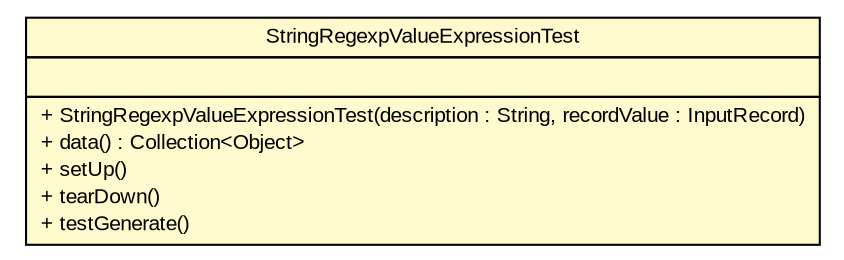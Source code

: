 #!/usr/local/bin/dot
#
# Class diagram 
# Generated by UMLGraph version R5_6 (http://www.umlgraph.org/)
#

digraph G {
	edge [fontname="arial",fontsize=10,labelfontname="arial",labelfontsize=10];
	node [fontname="arial",fontsize=10,shape=plaintext];
	nodesep=0.25;
	ranksep=0.5;
	// com.github.mkolisnyk.aerial.expressions.value.StringRegexpValueExpressionTest
	c1563 [label=<<table title="com.github.mkolisnyk.aerial.expressions.value.StringRegexpValueExpressionTest" border="0" cellborder="1" cellspacing="0" cellpadding="2" port="p" bgcolor="lemonChiffon" href="./StringRegexpValueExpressionTest.html">
		<tr><td><table border="0" cellspacing="0" cellpadding="1">
<tr><td align="center" balign="center"> StringRegexpValueExpressionTest </td></tr>
		</table></td></tr>
		<tr><td><table border="0" cellspacing="0" cellpadding="1">
<tr><td align="left" balign="left">  </td></tr>
		</table></td></tr>
		<tr><td><table border="0" cellspacing="0" cellpadding="1">
<tr><td align="left" balign="left"> + StringRegexpValueExpressionTest(description : String, recordValue : InputRecord) </td></tr>
<tr><td align="left" balign="left"> + data() : Collection&lt;Object&gt; </td></tr>
<tr><td align="left" balign="left"> + setUp() </td></tr>
<tr><td align="left" balign="left"> + tearDown() </td></tr>
<tr><td align="left" balign="left"> + testGenerate() </td></tr>
		</table></td></tr>
		</table>>, URL="./StringRegexpValueExpressionTest.html", fontname="arial", fontcolor="black", fontsize=10.0];
}

